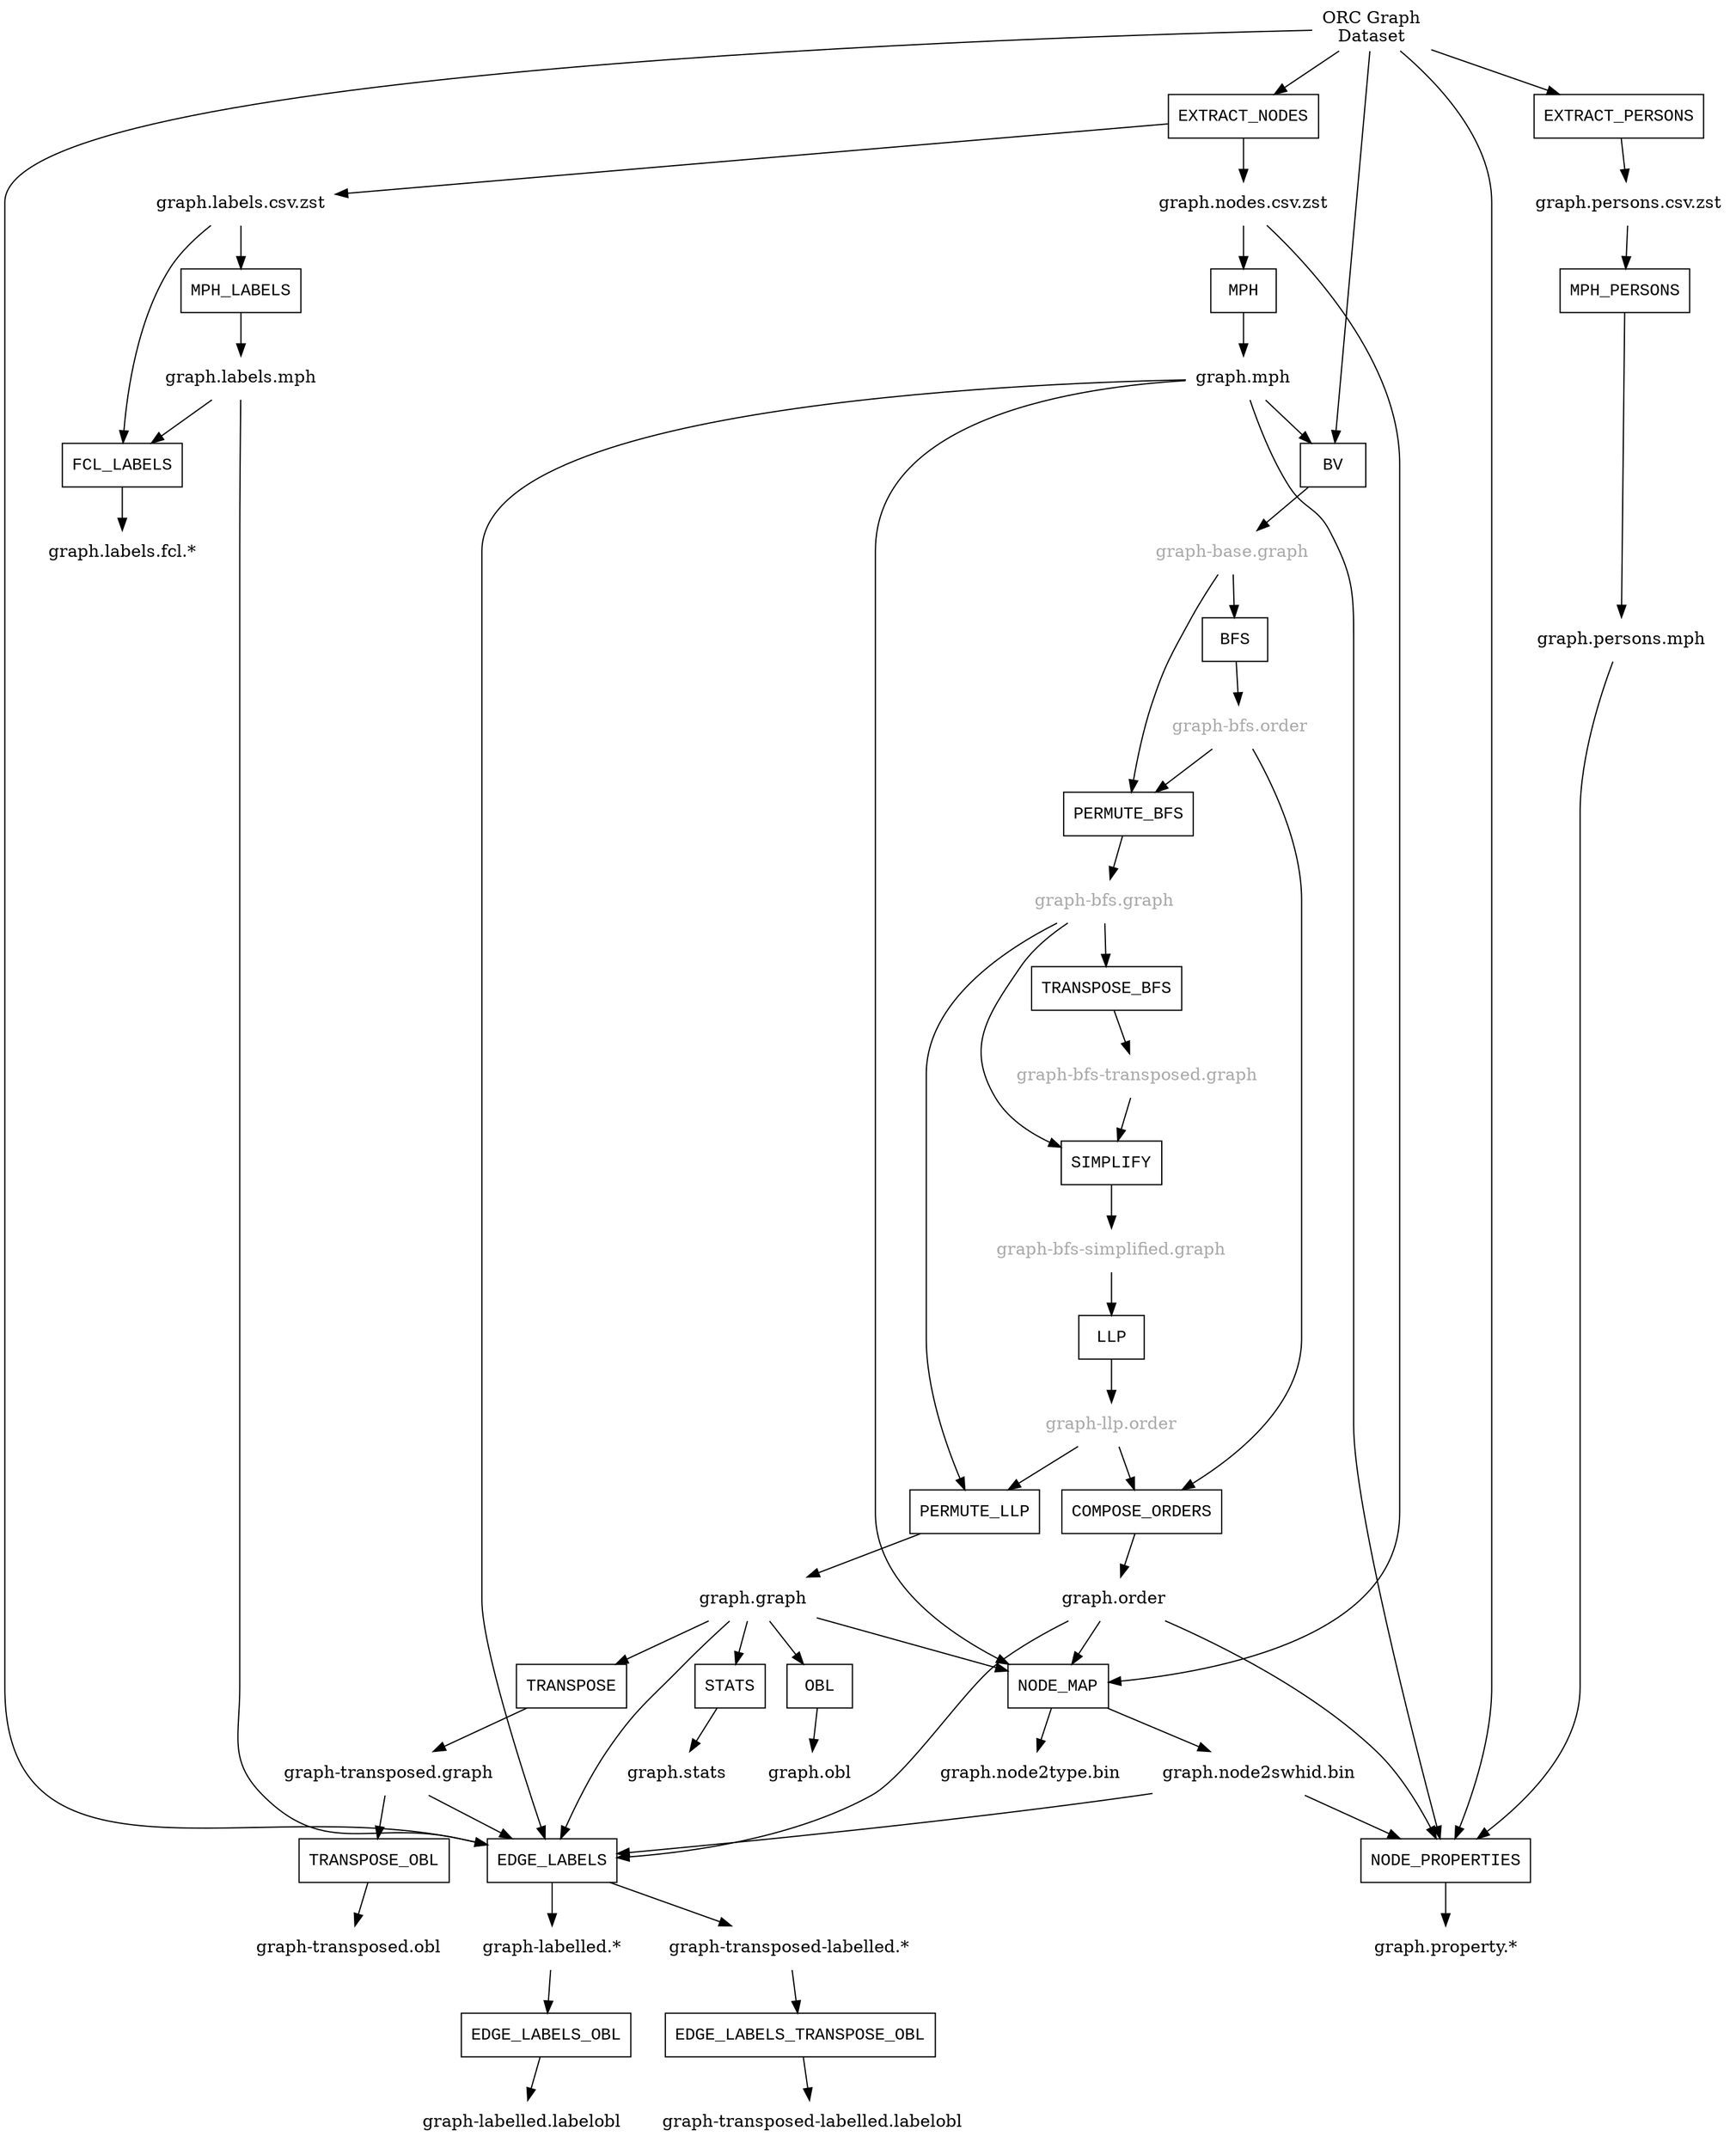 digraph "Compression steps" {
    node [shape = none];

    orc_dataset [label="ORC Graph\nDataset"];
    nodes_csv [label="graph.nodes.csv.zst"];
    labels_csv [label="graph.labels.csv.zst"];
    graph_mph [label="graph.mph"];

    subgraph {
        node [fontcolor=darkgray];
        graph_base [label="graph-base.graph"]
        graph_bfs_order [label="graph-bfs.order"]
        graph_bfs [label="graph-bfs.graph"]
        graph_bfs_transposed [label="graph-bfs-transposed.graph"]
        graph_bfs_simplified [label="graph-bfs-simplified.graph"]
        graph_llp_order [label="graph-llp.order"]
    }

    graph_llp [label="graph.graph"]
    graph_llp_transposed [label="graph-transposed.graph"]
    graph_order [label="graph.order"]
    graph_obl [label="graph.obl"]
    graph_transposed_obl [label="graph-transposed.obl"]
    stats [label="graph.stats"]
    swhidmap [label="graph.node2swhid.bin"]
    typemap [label="graph.node2type.bin"]
    persons_csv [label="graph.persons.csv.zst"];
    persons_mph [label="graph.persons.mph"];
    node_properties [label="graph.property.*"];
    labels_mph [label="graph.labels.mph"];
    labels_fcl [label="graph.labels.fcl.*"];
    graph_labelled [label="graph-labelled.*"];
    graph_transposed_labelled [label="graph-transposed-labelled.*"];
    graph_labelled_obl [label="graph-labelled.labelobl"];
    graph_transposed_labelled_obl [label="graph-transposed-labelled.labelobl"];

    subgraph {
        node [shape=box, fontname="Courier New"];
        EXTRACT_NODES;
        MPH;
        BV;
        BFS;
        PERMUTE_BFS;
        TRANSPOSE_BFS;
        SIMPLIFY;
        LLP;
        PERMUTE_LLP;
        COMPOSE_ORDERS;
        STATS;
        TRANSPOSE;
        OBL;
        TRANSPOSE_OBL;
        NODE_MAP;
        EXTRACT_PERSONS;
        MPH_PERSONS;
        NODE_PROPERTIES;
        MPH_LABELS;
        FCL_LABELS;
        EDGE_LABELS;
        EDGE_LABELS_OBL;
        EDGE_LABELS_TRANSPOSE_OBL;
    }


    orc_dataset -> EXTRACT_NODES;
    EXTRACT_NODES -> nodes_csv;
    EXTRACT_NODES -> labels_csv;
    nodes_csv -> MPH -> graph_mph;
    graph_mph -> BV;
    orc_dataset -> BV -> graph_base;
    graph_base -> BFS -> graph_bfs_order;
    graph_bfs_order -> PERMUTE_BFS;
    graph_base -> PERMUTE_BFS -> graph_bfs;
    graph_bfs -> TRANSPOSE_BFS -> graph_bfs_transposed;
    graph_bfs_transposed -> SIMPLIFY;
    graph_bfs -> SIMPLIFY -> graph_bfs_simplified;
    graph_bfs_simplified -> LLP -> graph_llp_order;
    graph_llp_order -> PERMUTE_LLP;
    graph_bfs -> PERMUTE_LLP -> graph_llp;
    graph_bfs_order -> COMPOSE_ORDERS;
    graph_llp_order -> COMPOSE_ORDERS -> graph_order;
    graph_llp -> TRANSPOSE -> graph_llp_transposed;
    graph_llp -> OBL -> graph_obl;
    graph_llp_transposed -> TRANSPOSE_OBL -> graph_transposed_obl;
    graph_llp -> STATS -> stats;
    graph_llp -> NODE_MAP;
    nodes_csv -> NODE_MAP;
    graph_mph -> NODE_MAP;
    graph_order -> NODE_MAP;
    NODE_MAP -> swhidmap;
    NODE_MAP -> typemap;
    orc_dataset -> EXTRACT_PERSONS -> persons_csv;
    persons_csv -> MPH_PERSONS -> persons_mph;
    orc_dataset -> NODE_PROPERTIES;
    persons_mph -> NODE_PROPERTIES;
    graph_mph -> NODE_PROPERTIES;
    graph_order -> NODE_PROPERTIES;
    swhidmap -> NODE_PROPERTIES;
    NODE_PROPERTIES -> node_properties;
    labels_csv -> MPH_LABELS -> labels_mph;
    labels_mph -> FCL_LABELS;
    labels_csv -> FCL_LABELS -> labels_fcl;
    orc_dataset -> EDGE_LABELS;
    labels_mph -> EDGE_LABELS;
    graph_llp -> EDGE_LABELS;
    graph_llp_transposed -> EDGE_LABELS;
    graph_mph -> EDGE_LABELS;
    graph_order -> EDGE_LABELS;
    swhidmap -> EDGE_LABELS;
    EDGE_LABELS -> graph_labelled;
    EDGE_LABELS -> graph_transposed_labelled;
    graph_labelled -> EDGE_LABELS_OBL -> graph_labelled_obl;
    graph_transposed_labelled -> EDGE_LABELS_TRANSPOSE_OBL -> graph_transposed_labelled_obl;
}
